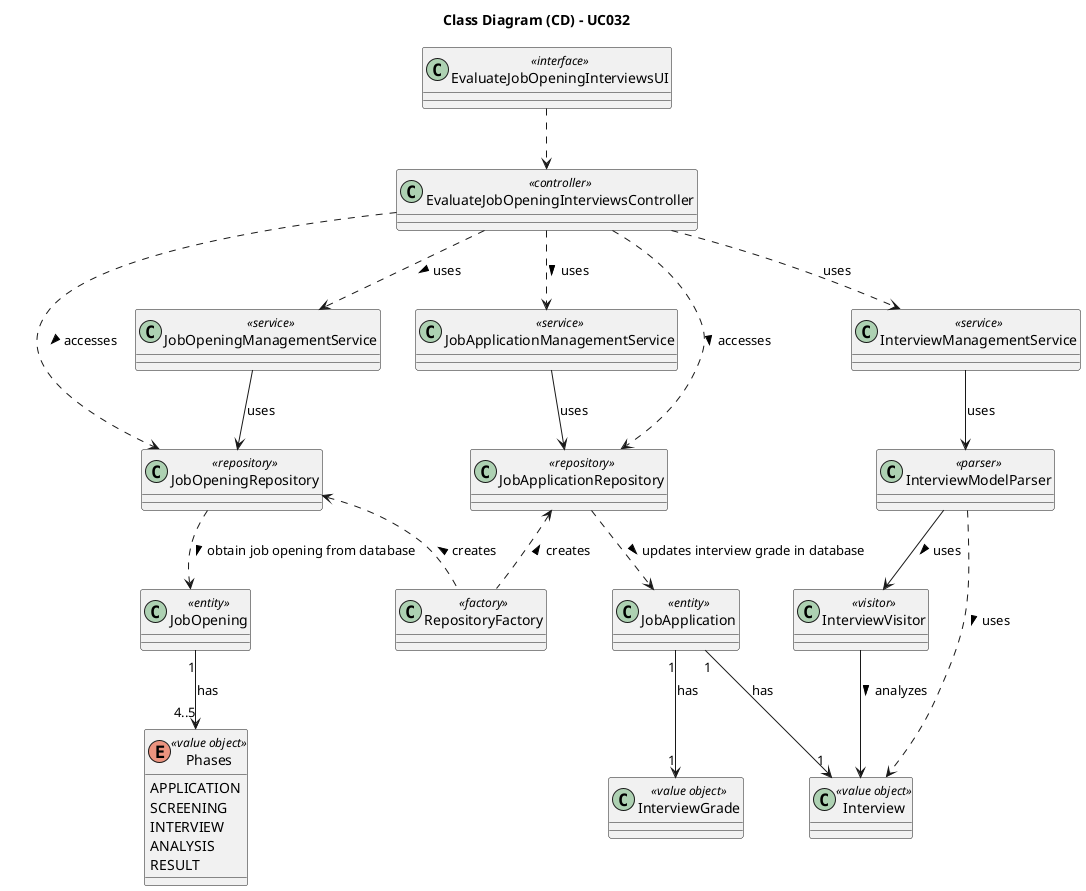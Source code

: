 @startuml
skinparam packageStyle rectangle
skinparam shadowing false

skinparam classAttributeIconSize 0

title Class Diagram (CD) - UC032

class EvaluateJobOpeningInterviewsUI <<interface>>

class EvaluateJobOpeningInterviewsController <<controller>>

class JobOpeningManagementService <<service>>

class JobApplicationManagementService <<service>>

class InterviewManagementService <<service>>

class JobOpeningRepository <<repository>>

class JobApplicationRepository <<repository>>

class RepositoryFactory <<factory>>

class InterviewModelParser <<parser>>

class InterviewVisitor <<visitor>>

class JobOpening <<entity>>

class JobApplication <<entity>>

class InterviewGrade <<value object>>

enum Phases <<value object>> {
    APPLICATION
    SCREENING
    INTERVIEW
    ANALYSIS
    RESULT
}

class Interview <<value object>>


EvaluateJobOpeningInterviewsUI ..> EvaluateJobOpeningInterviewsController

EvaluateJobOpeningInterviewsController ..> JobOpeningManagementService : uses >
EvaluateJobOpeningInterviewsController ..> JobApplicationManagementService : uses >
EvaluateJobOpeningInterviewsController ..> InterviewManagementService : uses

EvaluateJobOpeningInterviewsController ..> JobOpeningRepository : accesses >
EvaluateJobOpeningInterviewsController ..> JobApplicationRepository : accesses >

JobOpeningManagementService --> JobOpeningRepository : uses
JobApplicationManagementService --> JobApplicationRepository : uses
InterviewManagementService --> InterviewModelParser : uses

InterviewModelParser --> InterviewVisitor : uses >
InterviewModelParser  ..> Interview : uses >
InterviewVisitor --> Interview : analyzes >

JobOpeningRepository <.. RepositoryFactory : creates <
JobApplicationRepository <.. RepositoryFactory : creates <

JobOpeningRepository ..> JobOpening : obtain job opening from database >
JobApplicationRepository ..> JobApplication : updates interview grade in database >

JobOpening "1" --> "4..5" Phases : has

JobApplication "1" --> "1" InterviewGrade : has
JobApplication "1" --> "1" Interview : has


@enduml